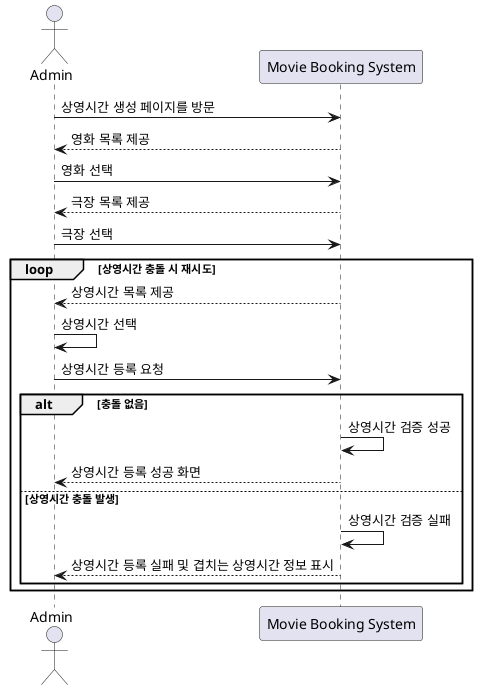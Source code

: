 @startuml

@startuml
actor Admin
participant "Movie Booking System" as mbs

Admin -> mbs:  상영시간 생성 페이지를 방문
Admin <-- mbs:  영화 목록 제공

Admin -> mbs:  영화 선택
Admin <-- mbs: 극장 목록 제공

Admin -> mbs:  극장 선택

loop 상영시간 충돌 시 재시도
    Admin <-- mbs: 상영시간 목록 제공

    Admin -> Admin:  상영시간 선택
    Admin -> mbs:  상영시간 등록 요청

    alt 충돌 없음
        mbs -> mbs:  상영시간 검증 성공
        Admin <-- mbs: 상영시간 등록 성공 화면
    else 상영시간 충돌 발생
        mbs -> mbs:  상영시간 검증 실패

        Admin <-- mbs: 상영시간 등록 실패 및 겹치는 상영시간 정보 표시
    end
end
@enduml

@enduml